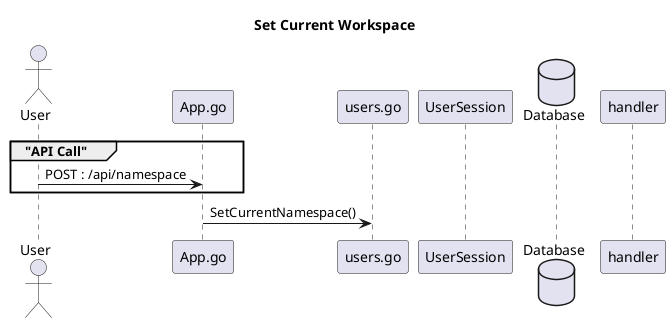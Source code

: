@startuml
title "Set Current Workspace"

actor User as user

participant "App.go" as app
participant "users.go" as route
participant "UserSession" as Session
database Database as DB
participant "handler" as handler

group "API Call"
user -> app : POST : /api/namespace
end
app -> route : SetCurrentNamespace()


@enduml